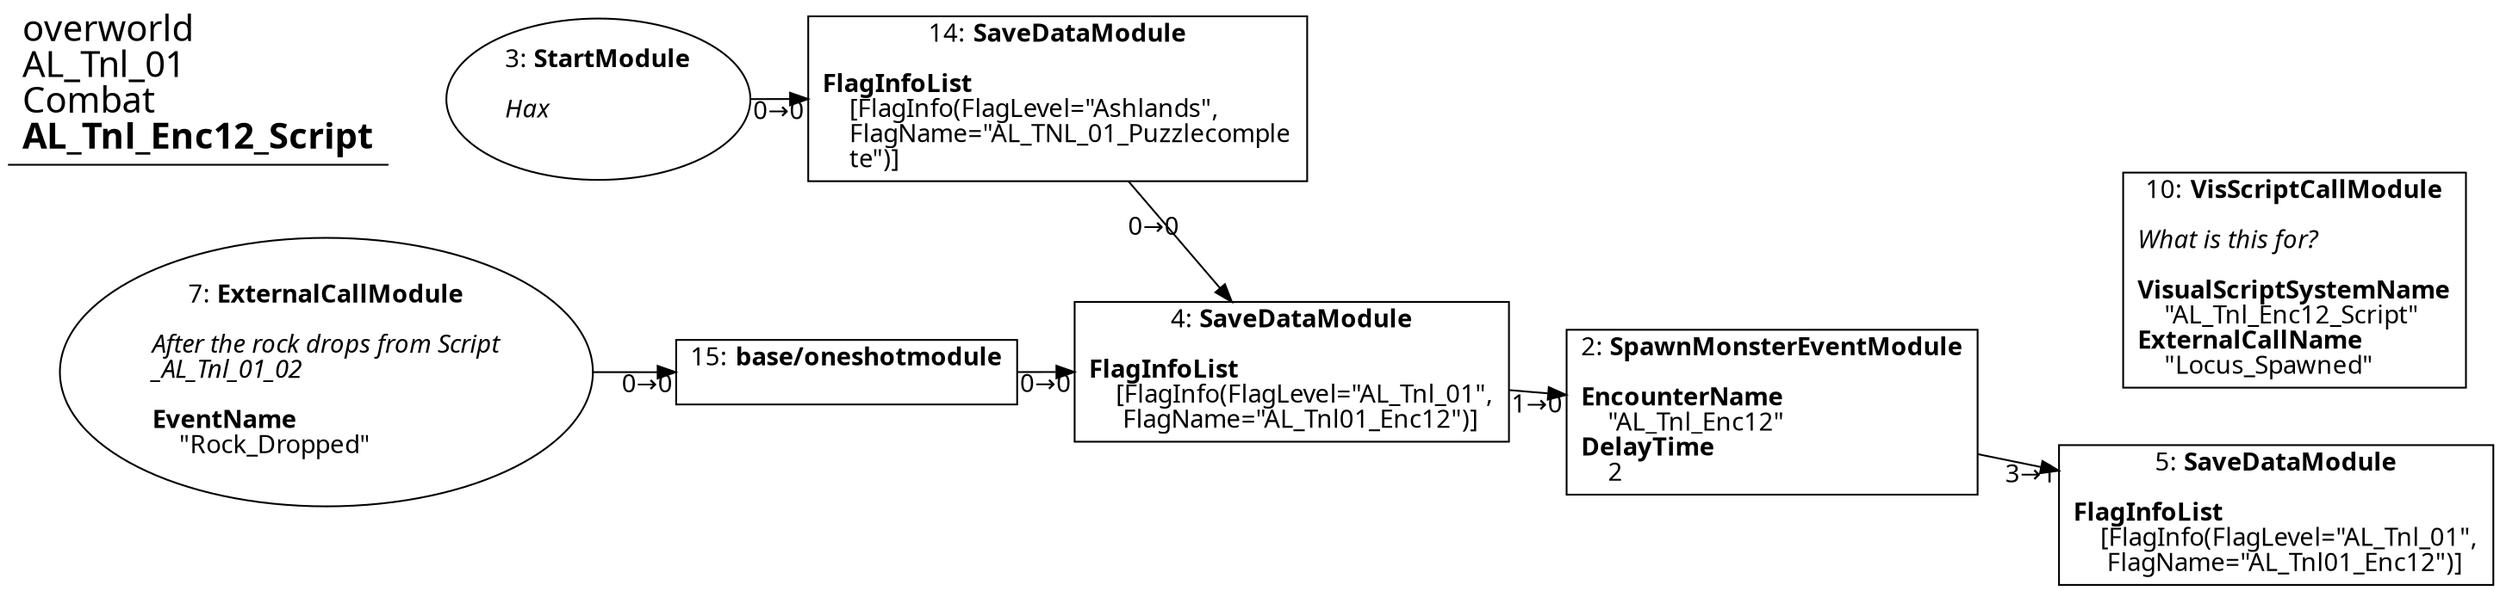 digraph {
    layout = fdp;
    overlap = prism;
    sep = "+16";
    splines = spline;

    node [ shape = box ];

    graph [ fontname = "Segoe UI" ];
    node [ fontname = "Segoe UI" ];
    edge [ fontname = "Segoe UI" ];

    2 [ label = <2: <b>SpawnMonsterEventModule</b><br/><br/><b>EncounterName</b><br align="left"/>    &quot;AL_Tnl_Enc12&quot;<br align="left"/><b>DelayTime</b><br align="left"/>    2<br align="left"/>> ];
    2 [ pos = "0.82500005,-0.46!" ];
    2 -> 5 [ label = "3→1" ];

    3 [ label = <3: <b>StartModule</b><br/><br/><i>Hax<br align="left"/></i><br align="left"/>> ];
    3 [ shape = oval ]
    3 [ pos = "0.014,-0.25!" ];
    3 -> 14 [ label = "0→0" ];

    4 [ label = <4: <b>SaveDataModule</b><br/><br/><b>FlagInfoList</b><br align="left"/>    [FlagInfo(FlagLevel=&quot;AL_Tnl_01&quot;,<br align="left"/>     FlagName=&quot;AL_Tnl01_Enc12&quot;)]<br align="left"/>> ];
    4 [ pos = "0.563,-0.437!" ];
    4 -> 2 [ label = "1→0" ];

    5 [ label = <5: <b>SaveDataModule</b><br/><br/><b>FlagInfoList</b><br align="left"/>    [FlagInfo(FlagLevel=&quot;AL_Tnl_01&quot;,<br align="left"/>     FlagName=&quot;AL_Tnl01_Enc12&quot;)]<br align="left"/>> ];
    5 [ pos = "1.2270001,-0.505!" ];

    7 [ label = <7: <b>ExternalCallModule</b><br/><br/><i>After the rock drops from Script<br align="left"/>_AL_Tnl_01_02<br align="left"/></i><br align="left"/><b>EventName</b><br align="left"/>    &quot;Rock_Dropped&quot;<br align="left"/>> ];
    7 [ shape = oval ]
    7 [ pos = "-0.015000001,-0.43600002!" ];
    7 -> 15 [ label = "0→0" ];

    10 [ label = <10: <b>VisScriptCallModule</b><br/><br/><i>What is this for?<br align="left"/></i><br align="left"/><b>VisualScriptSystemName</b><br align="left"/>    &quot;AL_Tnl_Enc12_Script&quot;<br align="left"/><b>ExternalCallName</b><br align="left"/>    &quot;Locus_Spawned&quot;<br align="left"/>> ];
    10 [ pos = "1.235,-0.40100002!" ];

    14 [ label = <14: <b>SaveDataModule</b><br/><br/><b>FlagInfoList</b><br align="left"/>    [FlagInfo(FlagLevel=&quot;Ashlands&quot;, <br align="left"/>    FlagName=&quot;AL_TNL_01_Puzzlecomple<br align="left"/>    te&quot;)]<br align="left"/>> ];
    14 [ pos = "0.24000001,-0.25!" ];
    14 -> 4 [ label = "0→0" ];

    15 [ label = <15: <b>base/oneshotmodule</b><br/><br/>> ];
    15 [ pos = "0.27,-0.43600002!" ];
    15 -> 4 [ label = "0→0" ];

    title [ pos = "-0.016,-0.24900001!" ];
    title [ shape = underline ];
    title [ label = <<font point-size="20">overworld<br align="left"/>AL_Tnl_01<br align="left"/>Combat<br align="left"/><b>AL_Tnl_Enc12_Script</b><br align="left"/></font>> ];
}
